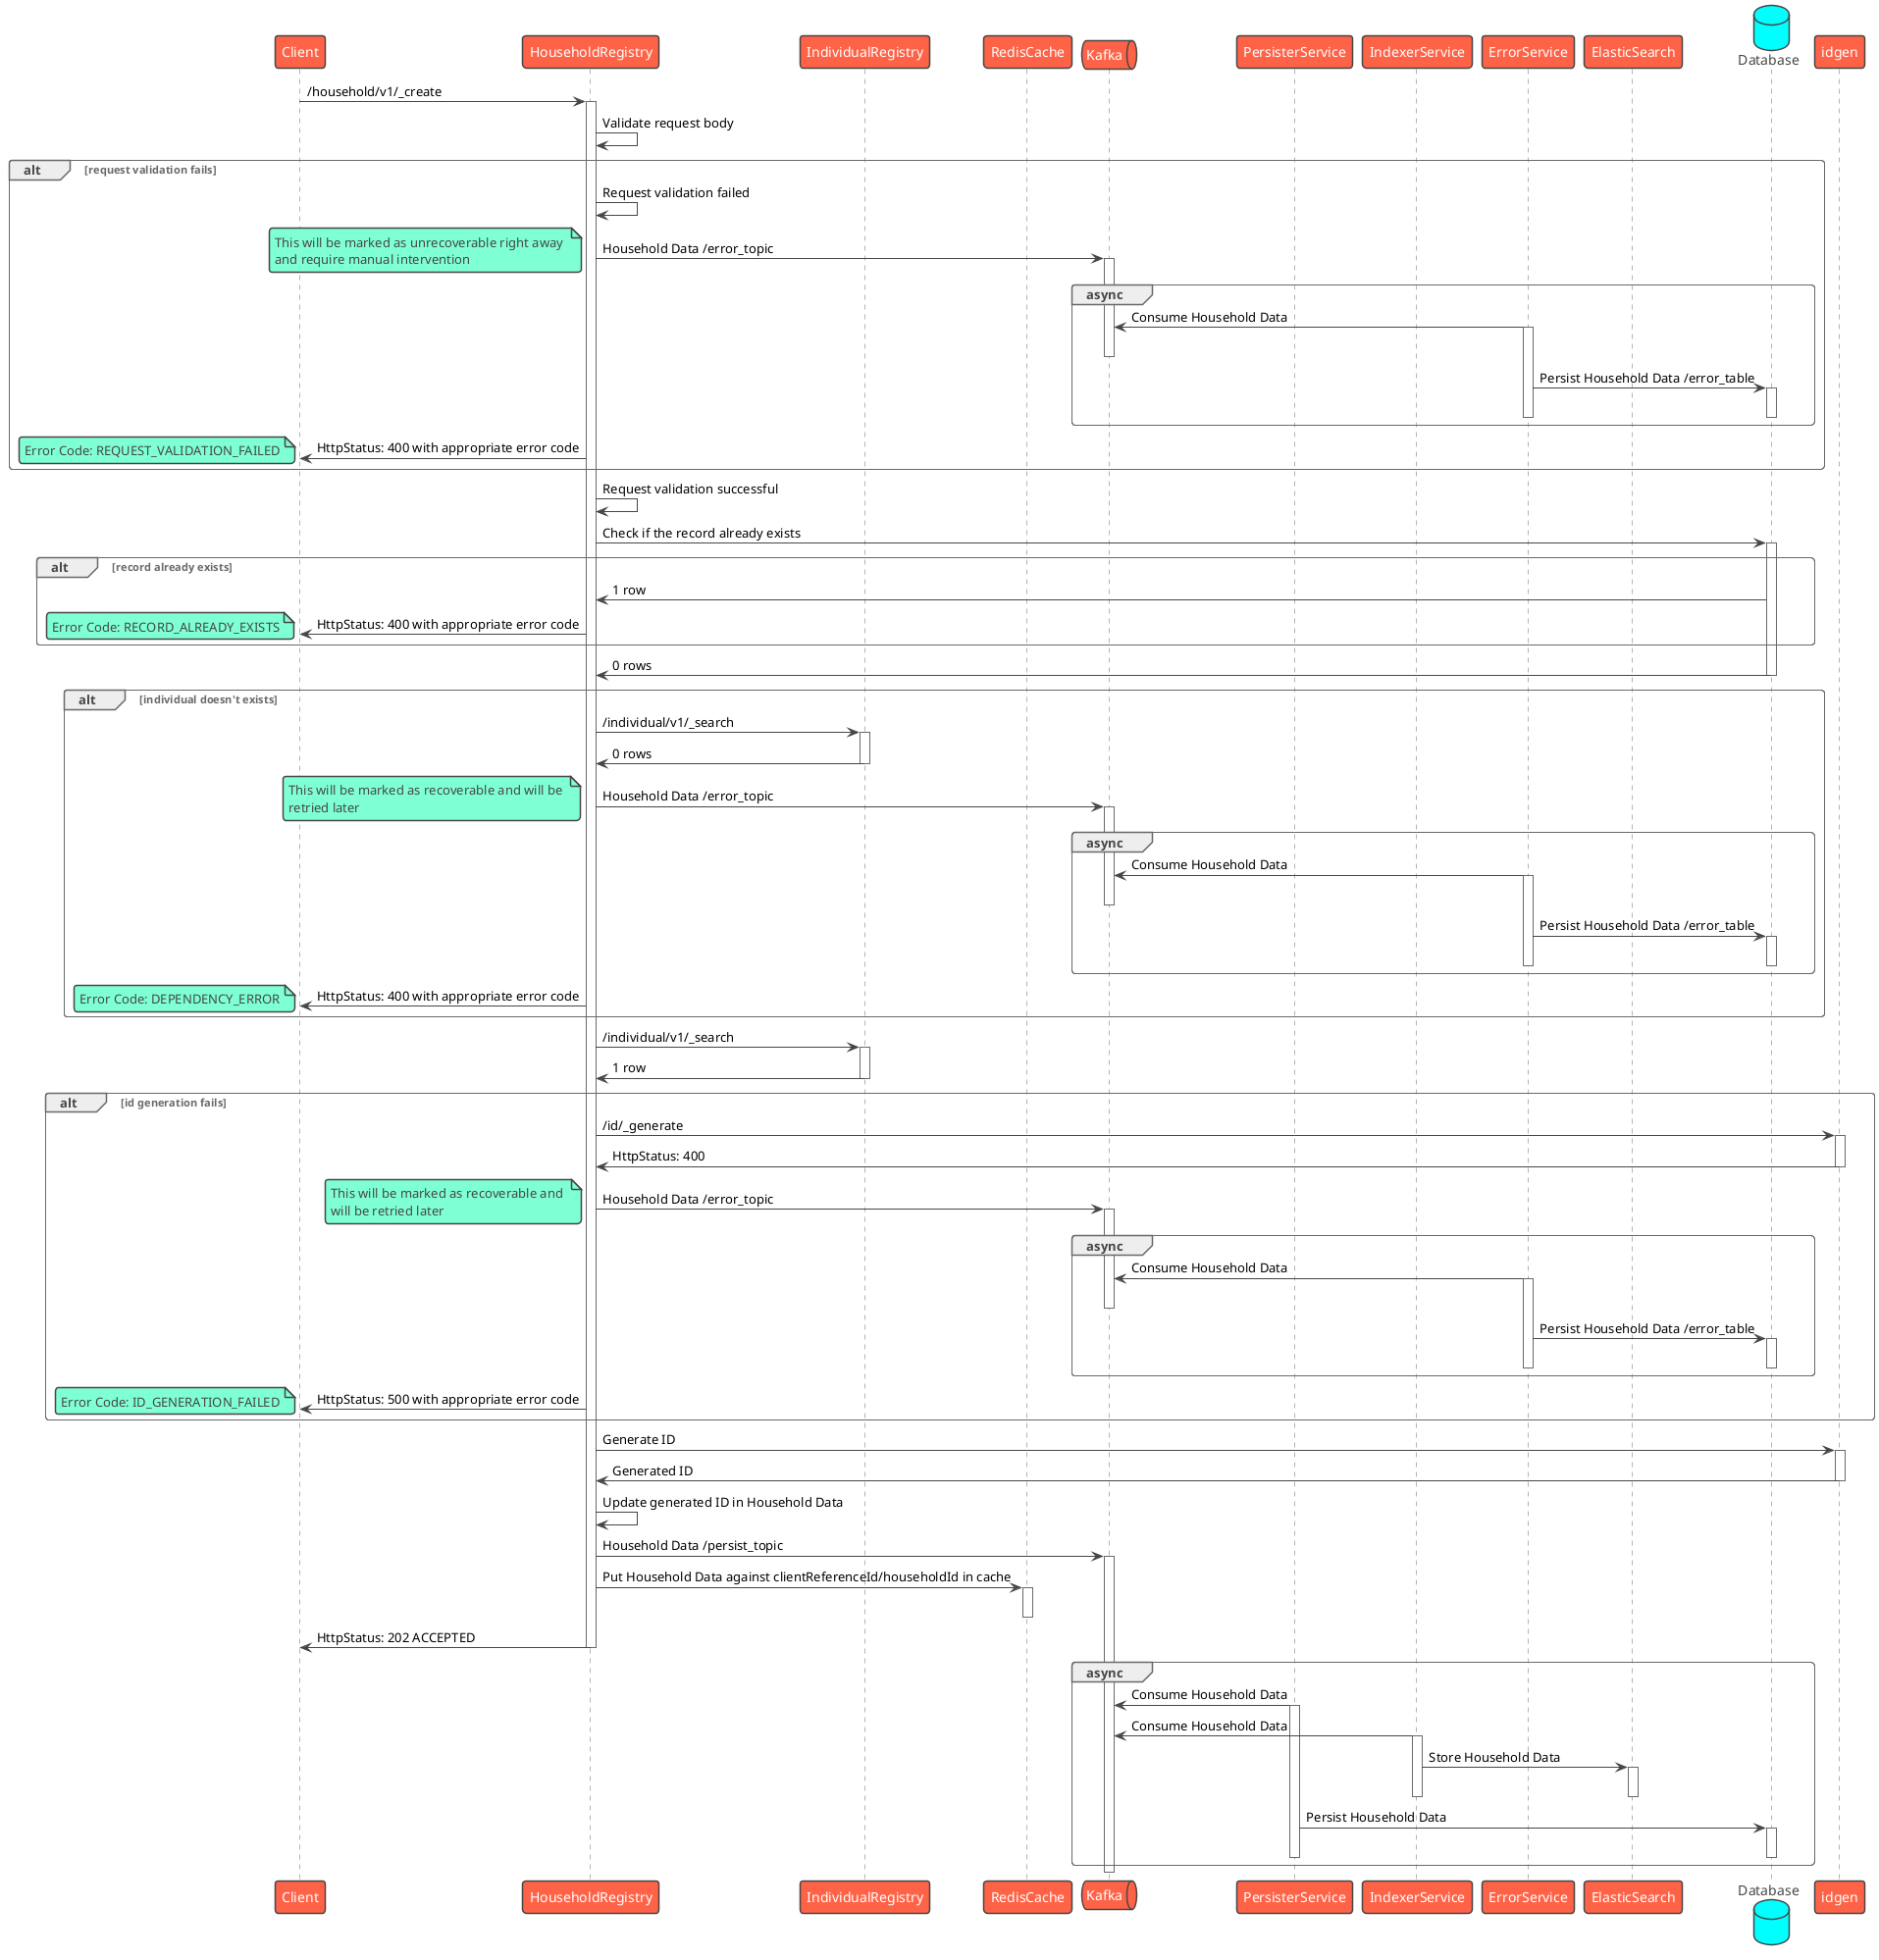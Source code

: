 @startuml Household Registry - Create
!theme vibrant
participant Client as c
participant HouseholdRegistry as hr
participant IndividualRegistry as ir
participant RedisCache as rc
queue Kafka as k
participant PersisterService as prs
participant IndexerService as idx
participant ErrorService as es
participant ElasticSearch as el
database Database as db
c -> hr : /household/v1/_create
activate hr
hr -> hr: Validate request body
alt request validation fails
    hr -> hr: Request validation failed
    hr -> k: Household Data /error_topic
    note left
        This will be marked as unrecoverable right away 
        and require manual intervention
    end note
    activate k
    group async
        es -> k: Consume Household Data
        activate es
        deactivate k
        es -> db: Persist Household Data /error_table
        activate db
        deactivate db
        deactivate es
    end
    hr -> c: HttpStatus: 400 with appropriate error code
    note left
        Error Code: REQUEST_VALIDATION_FAILED
    end note
end
hr -> hr: Request validation successful
hr -> db: Check if the record already exists
alt record already exists
    activate db
    db -> hr: 1 row
    hr -> c: HttpStatus: 400 with appropriate error code
    note left
        Error Code: RECORD_ALREADY_EXISTS
    end note
end
db -> hr: 0 rows
deactivate db
alt individual doesn't exists
    hr -> ir: /individual/v1/_search
    activate ir
    ir -> hr: 0 rows
    deactivate ir
    hr -> k: Household Data /error_topic
    note left
        This will be marked as recoverable and will be 
        retried later
    end note
    activate k
    group async
        es -> k: Consume Household Data
        activate es
        deactivate k
        es -> db: Persist Household Data /error_table
        activate db
        deactivate db
        deactivate es
    end
    hr -> c: HttpStatus: 400 with appropriate error code
    note left
        Error Code: DEPENDENCY_ERROR
    end note
end
hr -> ir: /individual/v1/_search
activate ir
ir -> hr: 1 row
deactivate ir
alt id generation fails
    hr -> idgen: /id/_generate
    activate idgen
    idgen -> hr: HttpStatus: 400
    deactivate idgen
    hr -> k: Household Data /error_topic
    note left
        This will be marked as recoverable and 
        will be retried later
    end note
    activate k
    group async
        es -> k: Consume Household Data
        activate es
        deactivate k
        es -> db: Persist Household Data /error_table
        activate db
        deactivate db
        deactivate es
    end
    hr -> c: HttpStatus: 500 with appropriate error code
    note left
      Error Code: ID_GENERATION_FAILED
    end note
end
hr -> idgen: Generate ID
activate idgen
idgen -> hr: Generated ID
deactivate idgen
hr -> hr: Update generated ID in Household Data
hr -> k: Household Data /persist_topic
activate k
hr -> rc: Put Household Data against clientReferenceId/householdId in cache
activate rc
deactivate rc
hr -> c: HttpStatus: 202 ACCEPTED
deactivate hr
group async
    prs -> k: Consume Household Data
    activate prs
    idx -> k: Consume Household Data
    activate idx
    idx -> el: Store Household Data
    activate el
    deactivate el
    deactivate idx
    prs -> db: Persist Household Data
    activate db
    deactivate db
    deactivate prs
end
deactivate k
@enduml